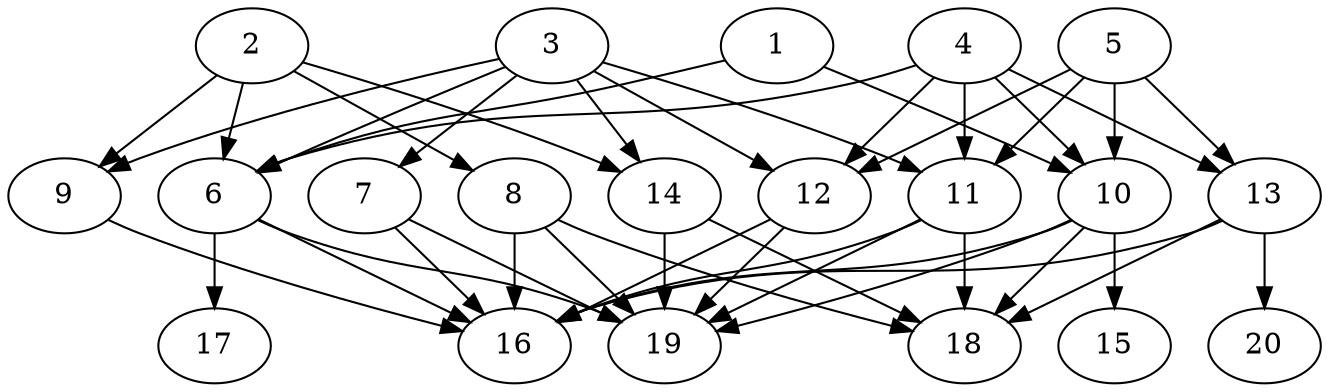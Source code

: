 // DAG automatically generated by daggen at Tue Jul 23 14:34:08 2019
// ./daggen --dot -n 20 --ccr 0.5 --fat 0.7 --regular 0.5 --density 0.8 --mindata 5242880 --maxdata 52428800 
digraph G {
  1 [size="37373952", alpha="0.03", expect_size="18686976"] 
  1 -> 6 [size ="18686976"]
  1 -> 10 [size ="18686976"]
  2 [size="72704000", alpha="0.12", expect_size="36352000"] 
  2 -> 6 [size ="36352000"]
  2 -> 8 [size ="36352000"]
  2 -> 9 [size ="36352000"]
  2 -> 14 [size ="36352000"]
  3 [size="66547712", alpha="0.03", expect_size="33273856"] 
  3 -> 6 [size ="33273856"]
  3 -> 7 [size ="33273856"]
  3 -> 9 [size ="33273856"]
  3 -> 11 [size ="33273856"]
  3 -> 12 [size ="33273856"]
  3 -> 14 [size ="33273856"]
  4 [size="37177344", alpha="0.15", expect_size="18588672"] 
  4 -> 6 [size ="18588672"]
  4 -> 10 [size ="18588672"]
  4 -> 11 [size ="18588672"]
  4 -> 12 [size ="18588672"]
  4 -> 13 [size ="18588672"]
  5 [size="28565504", alpha="0.05", expect_size="14282752"] 
  5 -> 10 [size ="14282752"]
  5 -> 11 [size ="14282752"]
  5 -> 12 [size ="14282752"]
  5 -> 13 [size ="14282752"]
  6 [size="75343872", alpha="0.12", expect_size="37671936"] 
  6 -> 16 [size ="37671936"]
  6 -> 17 [size ="37671936"]
  6 -> 19 [size ="37671936"]
  7 [size="72095744", alpha="0.07", expect_size="36047872"] 
  7 -> 16 [size ="36047872"]
  7 -> 19 [size ="36047872"]
  8 [size="84535296", alpha="0.15", expect_size="42267648"] 
  8 -> 16 [size ="42267648"]
  8 -> 18 [size ="42267648"]
  8 -> 19 [size ="42267648"]
  9 [size="25686016", alpha="0.14", expect_size="12843008"] 
  9 -> 16 [size ="12843008"]
  10 [size="51724288", alpha="0.08", expect_size="25862144"] 
  10 -> 15 [size ="25862144"]
  10 -> 16 [size ="25862144"]
  10 -> 18 [size ="25862144"]
  10 -> 19 [size ="25862144"]
  11 [size="39491584", alpha="0.09", expect_size="19745792"] 
  11 -> 16 [size ="19745792"]
  11 -> 18 [size ="19745792"]
  11 -> 19 [size ="19745792"]
  12 [size="54226944", alpha="0.11", expect_size="27113472"] 
  12 -> 16 [size ="27113472"]
  12 -> 19 [size ="27113472"]
  13 [size="18601984", alpha="0.04", expect_size="9300992"] 
  13 -> 16 [size ="9300992"]
  13 -> 18 [size ="9300992"]
  13 -> 20 [size ="9300992"]
  14 [size="30799872", alpha="0.13", expect_size="15399936"] 
  14 -> 18 [size ="15399936"]
  14 -> 19 [size ="15399936"]
  15 [size="101298176", alpha="0.08", expect_size="50649088"] 
  16 [size="28454912", alpha="0.07", expect_size="14227456"] 
  17 [size="85864448", alpha="0.13", expect_size="42932224"] 
  18 [size="23121920", alpha="0.12", expect_size="11560960"] 
  19 [size="95238144", alpha="0.02", expect_size="47619072"] 
  20 [size="67082240", alpha="0.16", expect_size="33541120"] 
}
